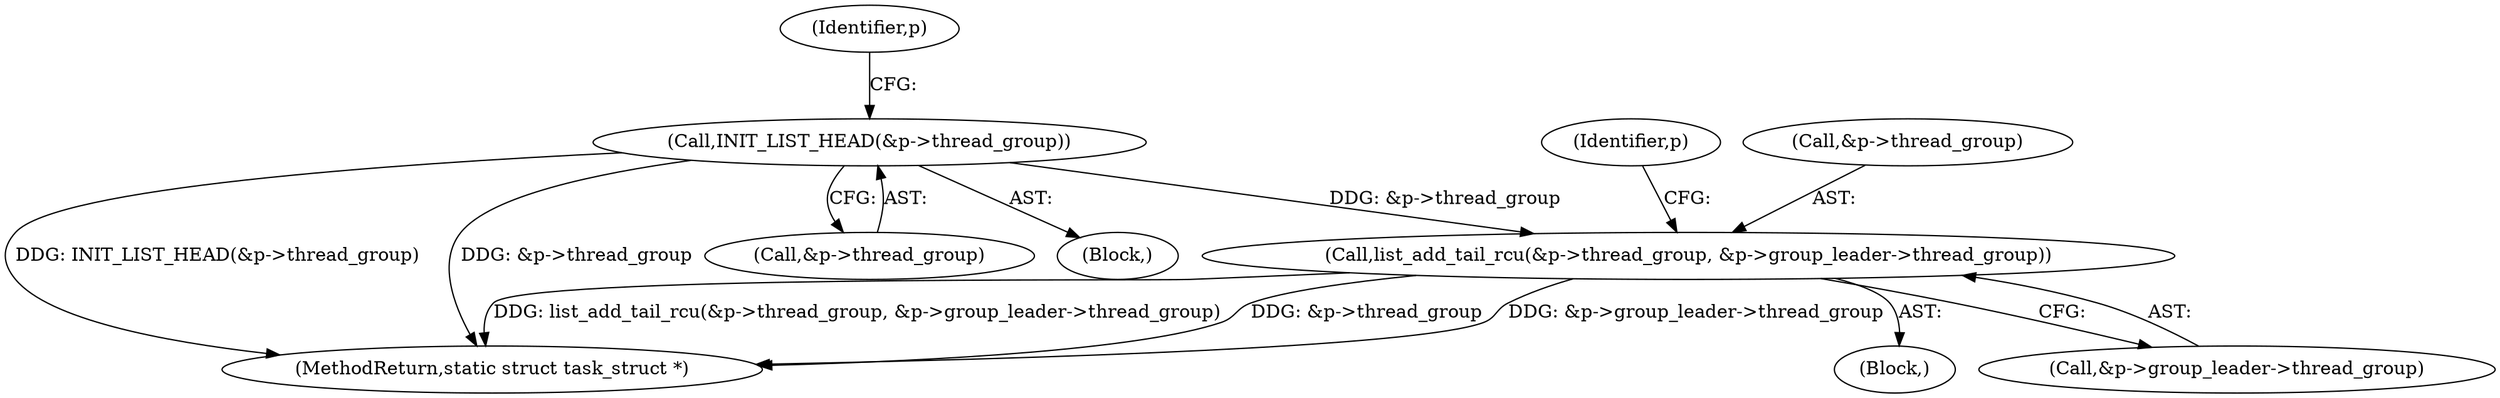 digraph "0_linux_b69f2292063d2caf37ca9aec7d63ded203701bf3_1@pointer" {
"1000936" [label="(Call,list_add_tail_rcu(&p->thread_group, &p->group_leader->thread_group))"];
"1000800" [label="(Call,INIT_LIST_HEAD(&p->thread_group))"];
"1000130" [label="(Block,)"];
"1000941" [label="(Call,&p->group_leader->thread_group)"];
"1001149" [label="(MethodReturn,static struct task_struct *)"];
"1000936" [label="(Call,list_add_tail_rcu(&p->thread_group, &p->group_leader->thread_group))"];
"1000806" [label="(Identifier,p)"];
"1000914" [label="(Block,)"];
"1000950" [label="(Identifier,p)"];
"1000937" [label="(Call,&p->thread_group)"];
"1000801" [label="(Call,&p->thread_group)"];
"1000800" [label="(Call,INIT_LIST_HEAD(&p->thread_group))"];
"1000936" -> "1000914"  [label="AST: "];
"1000936" -> "1000941"  [label="CFG: "];
"1000937" -> "1000936"  [label="AST: "];
"1000941" -> "1000936"  [label="AST: "];
"1000950" -> "1000936"  [label="CFG: "];
"1000936" -> "1001149"  [label="DDG: list_add_tail_rcu(&p->thread_group, &p->group_leader->thread_group)"];
"1000936" -> "1001149"  [label="DDG: &p->thread_group"];
"1000936" -> "1001149"  [label="DDG: &p->group_leader->thread_group"];
"1000800" -> "1000936"  [label="DDG: &p->thread_group"];
"1000800" -> "1000130"  [label="AST: "];
"1000800" -> "1000801"  [label="CFG: "];
"1000801" -> "1000800"  [label="AST: "];
"1000806" -> "1000800"  [label="CFG: "];
"1000800" -> "1001149"  [label="DDG: INIT_LIST_HEAD(&p->thread_group)"];
"1000800" -> "1001149"  [label="DDG: &p->thread_group"];
}
